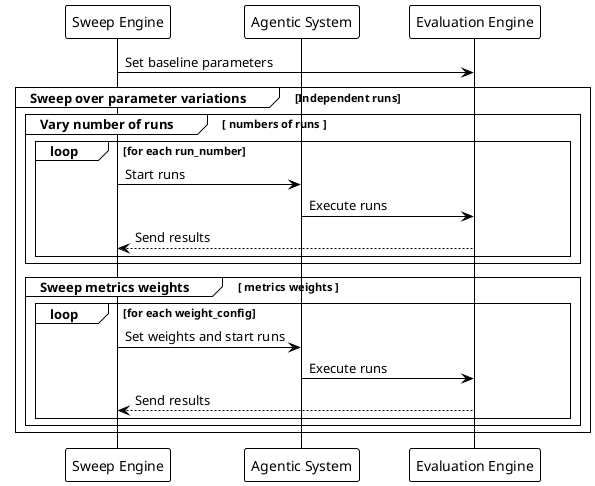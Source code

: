@startuml
!theme plain
skinparam ConditionEndStyle diamond
skinparam ParticipantPadding 20
skinparam BoxPadding 20

participant "Sweep Engine" as SE
participant "Agentic System" as AS
participant "Evaluation Engine" as EE

SE -> EE: Set baseline parameters

group Sweep over parameter variations [Independent runs]

    group Vary number of runs [ numbers of runs ]
        loop for each run_number
            SE -> AS: Start runs
            AS -> EE: Execute runs
            EE--> SE: Send results
        end
    end

    group Sweep metrics weights [ metrics weights ]
        loop for each weight_config
            SE -> AS: Set weights and start runs
            AS -> EE: Execute runs
            EE--> SE: Send results
        end
    end

end
@enduml
